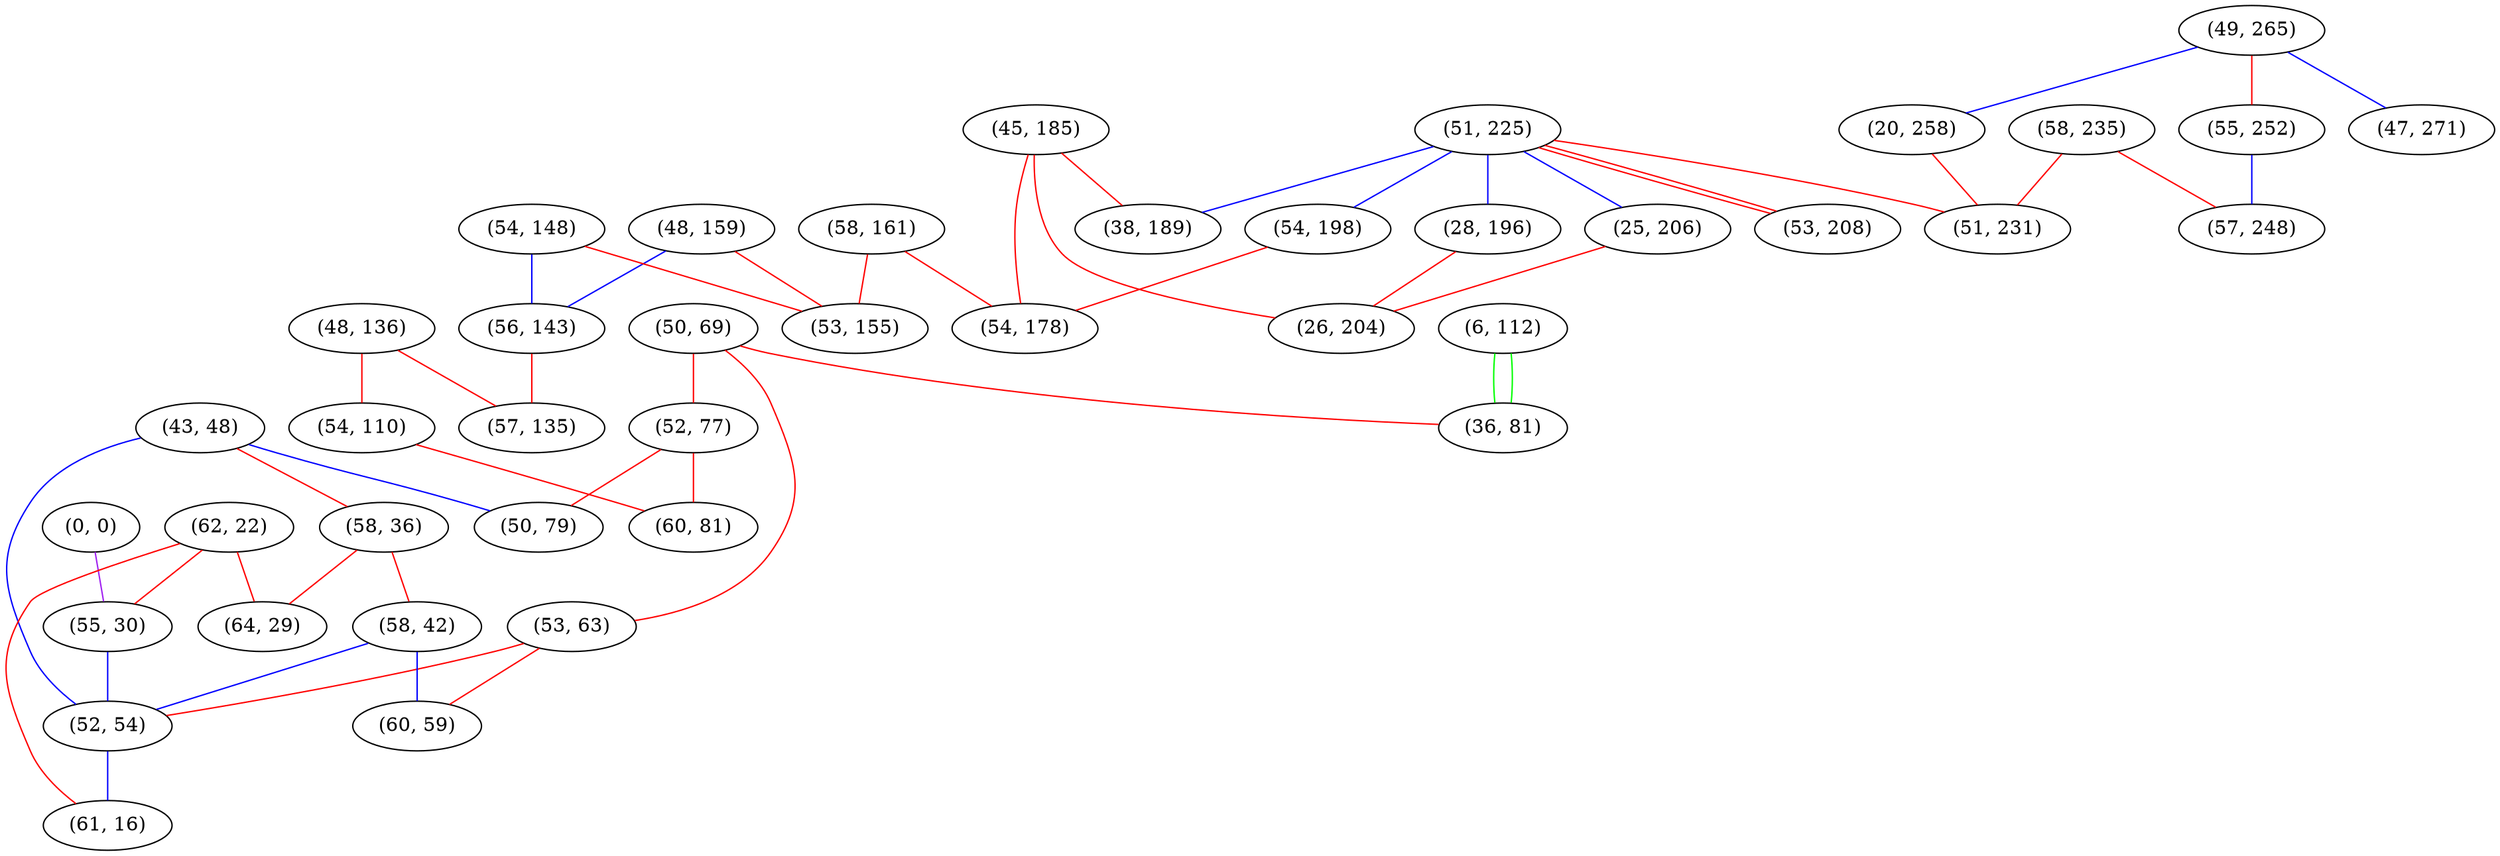 graph "" {
"(43, 48)";
"(49, 265)";
"(48, 159)";
"(50, 69)";
"(48, 136)";
"(0, 0)";
"(58, 235)";
"(58, 36)";
"(54, 110)";
"(6, 112)";
"(52, 77)";
"(58, 161)";
"(55, 252)";
"(45, 185)";
"(62, 22)";
"(53, 63)";
"(58, 42)";
"(51, 225)";
"(54, 148)";
"(55, 30)";
"(28, 196)";
"(60, 81)";
"(52, 54)";
"(53, 155)";
"(47, 271)";
"(54, 198)";
"(36, 81)";
"(53, 208)";
"(38, 189)";
"(50, 79)";
"(20, 258)";
"(57, 248)";
"(56, 143)";
"(57, 135)";
"(54, 178)";
"(60, 59)";
"(51, 231)";
"(25, 206)";
"(64, 29)";
"(26, 204)";
"(61, 16)";
"(43, 48)" -- "(50, 79)"  [color=blue, key=0, weight=3];
"(43, 48)" -- "(58, 36)"  [color=red, key=0, weight=1];
"(43, 48)" -- "(52, 54)"  [color=blue, key=0, weight=3];
"(49, 265)" -- "(55, 252)"  [color=red, key=0, weight=1];
"(49, 265)" -- "(20, 258)"  [color=blue, key=0, weight=3];
"(49, 265)" -- "(47, 271)"  [color=blue, key=0, weight=3];
"(48, 159)" -- "(56, 143)"  [color=blue, key=0, weight=3];
"(48, 159)" -- "(53, 155)"  [color=red, key=0, weight=1];
"(50, 69)" -- "(52, 77)"  [color=red, key=0, weight=1];
"(50, 69)" -- "(53, 63)"  [color=red, key=0, weight=1];
"(50, 69)" -- "(36, 81)"  [color=red, key=0, weight=1];
"(48, 136)" -- "(57, 135)"  [color=red, key=0, weight=1];
"(48, 136)" -- "(54, 110)"  [color=red, key=0, weight=1];
"(0, 0)" -- "(55, 30)"  [color=purple, key=0, weight=4];
"(58, 235)" -- "(51, 231)"  [color=red, key=0, weight=1];
"(58, 235)" -- "(57, 248)"  [color=red, key=0, weight=1];
"(58, 36)" -- "(64, 29)"  [color=red, key=0, weight=1];
"(58, 36)" -- "(58, 42)"  [color=red, key=0, weight=1];
"(54, 110)" -- "(60, 81)"  [color=red, key=0, weight=1];
"(6, 112)" -- "(36, 81)"  [color=green, key=0, weight=2];
"(6, 112)" -- "(36, 81)"  [color=green, key=1, weight=2];
"(52, 77)" -- "(50, 79)"  [color=red, key=0, weight=1];
"(52, 77)" -- "(60, 81)"  [color=red, key=0, weight=1];
"(58, 161)" -- "(54, 178)"  [color=red, key=0, weight=1];
"(58, 161)" -- "(53, 155)"  [color=red, key=0, weight=1];
"(55, 252)" -- "(57, 248)"  [color=blue, key=0, weight=3];
"(45, 185)" -- "(54, 178)"  [color=red, key=0, weight=1];
"(45, 185)" -- "(26, 204)"  [color=red, key=0, weight=1];
"(45, 185)" -- "(38, 189)"  [color=red, key=0, weight=1];
"(62, 22)" -- "(55, 30)"  [color=red, key=0, weight=1];
"(62, 22)" -- "(64, 29)"  [color=red, key=0, weight=1];
"(62, 22)" -- "(61, 16)"  [color=red, key=0, weight=1];
"(53, 63)" -- "(52, 54)"  [color=red, key=0, weight=1];
"(53, 63)" -- "(60, 59)"  [color=red, key=0, weight=1];
"(58, 42)" -- "(60, 59)"  [color=blue, key=0, weight=3];
"(58, 42)" -- "(52, 54)"  [color=blue, key=0, weight=3];
"(51, 225)" -- "(28, 196)"  [color=blue, key=0, weight=3];
"(51, 225)" -- "(38, 189)"  [color=blue, key=0, weight=3];
"(51, 225)" -- "(51, 231)"  [color=red, key=0, weight=1];
"(51, 225)" -- "(25, 206)"  [color=blue, key=0, weight=3];
"(51, 225)" -- "(53, 208)"  [color=red, key=0, weight=1];
"(51, 225)" -- "(53, 208)"  [color=red, key=1, weight=1];
"(51, 225)" -- "(54, 198)"  [color=blue, key=0, weight=3];
"(54, 148)" -- "(56, 143)"  [color=blue, key=0, weight=3];
"(54, 148)" -- "(53, 155)"  [color=red, key=0, weight=1];
"(55, 30)" -- "(52, 54)"  [color=blue, key=0, weight=3];
"(28, 196)" -- "(26, 204)"  [color=red, key=0, weight=1];
"(52, 54)" -- "(61, 16)"  [color=blue, key=0, weight=3];
"(54, 198)" -- "(54, 178)"  [color=red, key=0, weight=1];
"(20, 258)" -- "(51, 231)"  [color=red, key=0, weight=1];
"(56, 143)" -- "(57, 135)"  [color=red, key=0, weight=1];
"(25, 206)" -- "(26, 204)"  [color=red, key=0, weight=1];
}
